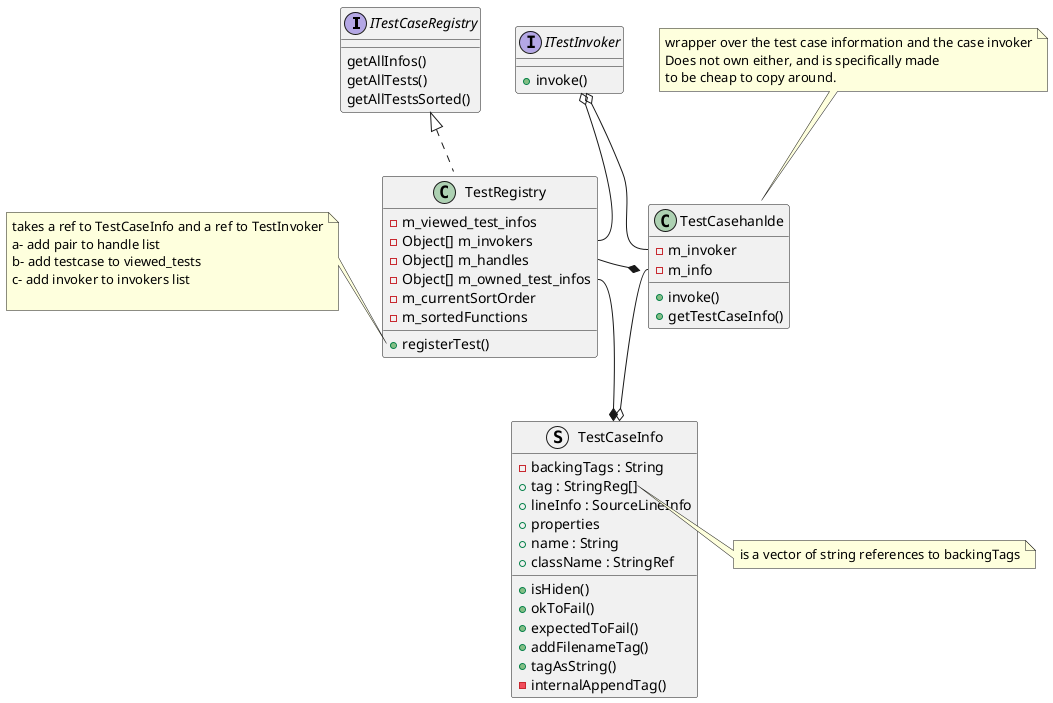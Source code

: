 @startuml "Registry Diagram"

interface ITestCaseRegistry{
    getAllInfos()
    getAllTests()
    getAllTestsSorted()
}

interface ITestInvoker {
    +invoke()
}

class TestCasehanlde{
    - m_invoker
    - m_info
    + invoke()
    + getTestCaseInfo()
}

note top of TestCasehanlde
wrapper over the test case information and the case invoker
Does not own either, and is specifically made
to be cheap to copy around.
end note

struct TestCaseInfo{
    - backingTags : String
    + tag : StringReg[]
    + lineInfo : SourceLineInfo
    + properties
    + name : String
    + className : StringRef
    + isHiden()
    + okToFail()
    + expectedToFail()
    + addFilenameTag()
    + tagAsString()
    - internalAppendTag()
}


note right of TestCaseInfo::tag
    is a vector of string references to backingTags
end note

class TestRegistry{
    + registerTest()
    - m_viewed_test_infos
    - Object[] m_invokers
    - Object[] m_handles
    - Object[] m_owned_test_infos
    - m_currentSortOrder
    - m_sortedFunctions
}

note left of TestRegistry::registerTest  
 takes a ref to TestCaseInfo and a ref to TestInvoker
 a- add pair to handle list
 b- add testcase to viewed_tests
 c- add invoker to invokers list

end note

class TestRegistry implements ITestCaseRegistry



TestRegistry::m_owned_test_infos -l-*TestCaseInfo
TestRegistry::m_handles -r-* TestCasehanlde
TestRegistry::m_invokers -u-o ITestInvoker


TestCasehanlde::m_invoker -l-o ITestInvoker
TestCasehanlde::m_info --o TestCaseInfo


@enduml
